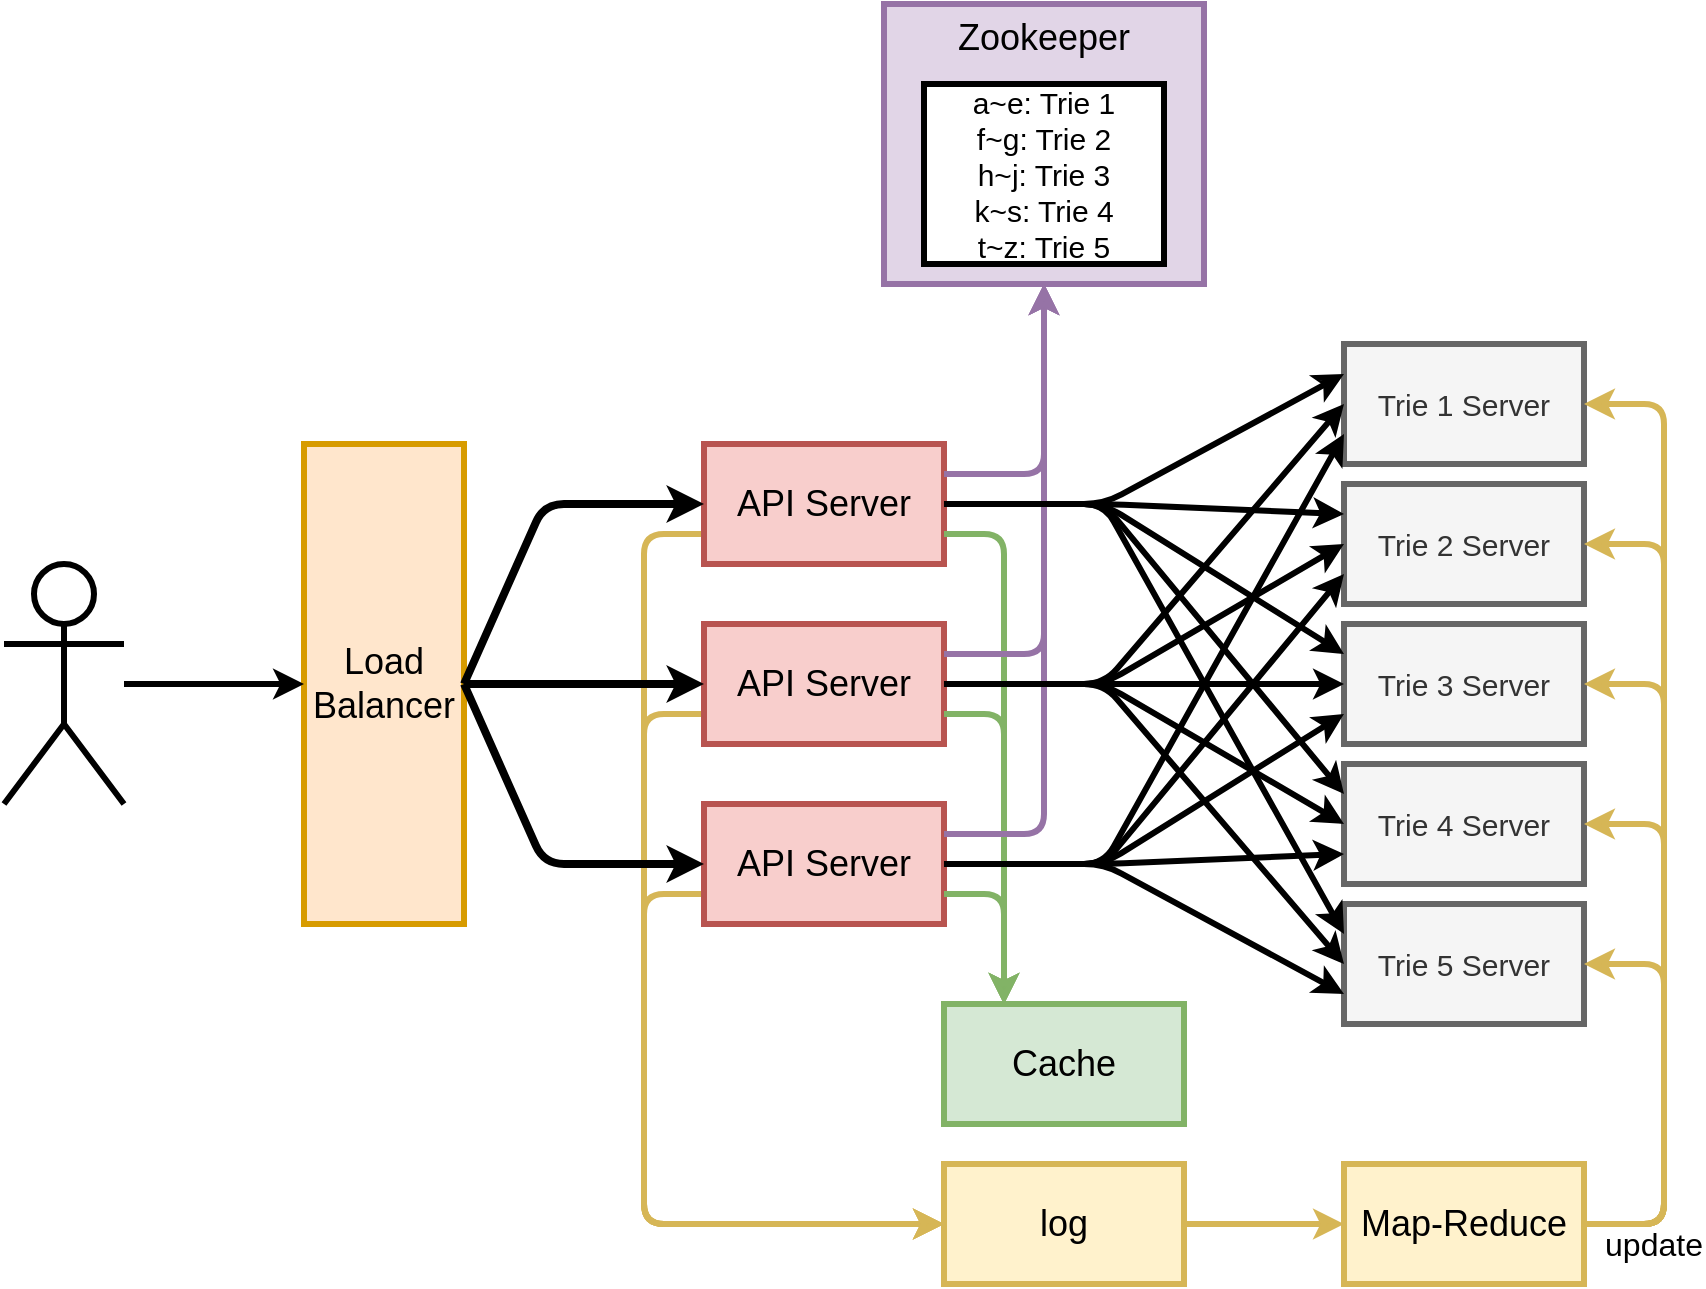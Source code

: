 <mxfile version="14.6.13" type="device"><diagram id="kO1mFo30EawjcTNp5n3A" name="Page-1"><mxGraphModel dx="1547" dy="681" grid="1" gridSize="10" guides="1" tooltips="1" connect="1" arrows="1" fold="1" page="1" pageScale="1" pageWidth="1200" pageHeight="3020" math="0" shadow="0"><root><mxCell id="0"/><mxCell id="1" parent="0"/><mxCell id="PphMqqYsMNp1XS0Nj9kq-41" value="" style="endArrow=classic;html=1;strokeWidth=3;exitX=0;exitY=0.75;exitDx=0;exitDy=0;entryX=0;entryY=0.5;entryDx=0;entryDy=0;fillColor=#fff2cc;strokeColor=#d6b656;" edge="1" parent="1" source="PphMqqYsMNp1XS0Nj9kq-4" target="PphMqqYsMNp1XS0Nj9kq-39"><mxGeometry width="50" height="50" relative="1" as="geometry"><mxPoint x="570" y="760" as="sourcePoint"/><mxPoint x="620" y="710" as="targetPoint"/><Array as="points"><mxPoint x="410" y="535"/><mxPoint x="410" y="790"/></Array></mxGeometry></mxCell><mxCell id="PphMqqYsMNp1XS0Nj9kq-42" value="" style="endArrow=classic;html=1;strokeWidth=3;exitX=0;exitY=0.75;exitDx=0;exitDy=0;entryX=0;entryY=0.5;entryDx=0;entryDy=0;fillColor=#fff2cc;strokeColor=#d6b656;" edge="1" parent="1" source="PphMqqYsMNp1XS0Nj9kq-5" target="PphMqqYsMNp1XS0Nj9kq-39"><mxGeometry width="50" height="50" relative="1" as="geometry"><mxPoint x="570" y="760" as="sourcePoint"/><mxPoint x="620" y="710" as="targetPoint"/><Array as="points"><mxPoint x="410" y="625"/><mxPoint x="410" y="790"/></Array></mxGeometry></mxCell><mxCell id="PphMqqYsMNp1XS0Nj9kq-40" value="" style="endArrow=classic;html=1;strokeWidth=3;exitX=0;exitY=0.75;exitDx=0;exitDy=0;entryX=0;entryY=0.5;entryDx=0;entryDy=0;fillColor=#fff2cc;strokeColor=#d6b656;" edge="1" parent="1" source="PphMqqYsMNp1XS0Nj9kq-3" target="PphMqqYsMNp1XS0Nj9kq-39"><mxGeometry width="50" height="50" relative="1" as="geometry"><mxPoint x="570" y="760" as="sourcePoint"/><mxPoint x="620" y="710" as="targetPoint"/><Array as="points"><mxPoint x="410" y="445"/><mxPoint x="410" y="790"/></Array></mxGeometry></mxCell><mxCell id="PphMqqYsMNp1XS0Nj9kq-1" value="" style="shape=umlActor;verticalLabelPosition=bottom;verticalAlign=top;html=1;outlineConnect=0;strokeWidth=3;" vertex="1" parent="1"><mxGeometry x="90" y="460" width="60" height="120" as="geometry"/></mxCell><mxCell id="PphMqqYsMNp1XS0Nj9kq-2" value="&lt;font style=&quot;font-size: 18px&quot;&gt;Load&lt;br&gt;Balancer&lt;/font&gt;" style="rounded=0;whiteSpace=wrap;html=1;strokeWidth=3;fillColor=#ffe6cc;strokeColor=#d79b00;" vertex="1" parent="1"><mxGeometry x="240" y="400" width="80" height="240" as="geometry"/></mxCell><mxCell id="PphMqqYsMNp1XS0Nj9kq-3" value="&lt;font style=&quot;font-size: 18px&quot;&gt;API Server&lt;/font&gt;" style="rounded=0;whiteSpace=wrap;html=1;strokeWidth=3;fillColor=#f8cecc;strokeColor=#b85450;" vertex="1" parent="1"><mxGeometry x="440" y="400" width="120" height="60" as="geometry"/></mxCell><mxCell id="PphMqqYsMNp1XS0Nj9kq-4" value="&lt;font style=&quot;font-size: 18px&quot;&gt;API Server&lt;/font&gt;" style="rounded=0;whiteSpace=wrap;html=1;strokeWidth=3;fillColor=#f8cecc;strokeColor=#b85450;" vertex="1" parent="1"><mxGeometry x="440" y="490" width="120" height="60" as="geometry"/></mxCell><mxCell id="PphMqqYsMNp1XS0Nj9kq-5" value="&lt;font style=&quot;font-size: 18px&quot;&gt;API Server&lt;/font&gt;" style="rounded=0;whiteSpace=wrap;html=1;strokeWidth=3;fillColor=#f8cecc;strokeColor=#b85450;" vertex="1" parent="1"><mxGeometry x="440" y="580" width="120" height="60" as="geometry"/></mxCell><mxCell id="PphMqqYsMNp1XS0Nj9kq-6" value="" style="endArrow=classic;html=1;strokeWidth=3;entryX=0;entryY=0.5;entryDx=0;entryDy=0;" edge="1" parent="1" target="PphMqqYsMNp1XS0Nj9kq-2"><mxGeometry width="50" height="50" relative="1" as="geometry"><mxPoint x="150" y="520" as="sourcePoint"/><mxPoint x="620" y="540" as="targetPoint"/></mxGeometry></mxCell><mxCell id="PphMqqYsMNp1XS0Nj9kq-7" value="" style="endArrow=classic;html=1;strokeWidth=4;exitX=1;exitY=0.5;exitDx=0;exitDy=0;entryX=0;entryY=0.5;entryDx=0;entryDy=0;" edge="1" parent="1" source="PphMqqYsMNp1XS0Nj9kq-2" target="PphMqqYsMNp1XS0Nj9kq-3"><mxGeometry width="50" height="50" relative="1" as="geometry"><mxPoint x="570" y="590" as="sourcePoint"/><mxPoint x="620" y="540" as="targetPoint"/><Array as="points"><mxPoint x="360" y="430"/></Array></mxGeometry></mxCell><mxCell id="PphMqqYsMNp1XS0Nj9kq-8" value="" style="endArrow=classic;html=1;strokeWidth=4;exitX=1;exitY=0.5;exitDx=0;exitDy=0;entryX=0;entryY=0.5;entryDx=0;entryDy=0;" edge="1" parent="1" source="PphMqqYsMNp1XS0Nj9kq-2" target="PphMqqYsMNp1XS0Nj9kq-4"><mxGeometry width="50" height="50" relative="1" as="geometry"><mxPoint x="350" y="540" as="sourcePoint"/><mxPoint x="400" y="490" as="targetPoint"/></mxGeometry></mxCell><mxCell id="PphMqqYsMNp1XS0Nj9kq-9" value="" style="endArrow=classic;html=1;strokeWidth=4;exitX=1;exitY=0.5;exitDx=0;exitDy=0;entryX=0;entryY=0.5;entryDx=0;entryDy=0;" edge="1" parent="1" source="PphMqqYsMNp1XS0Nj9kq-2" target="PphMqqYsMNp1XS0Nj9kq-5"><mxGeometry width="50" height="50" relative="1" as="geometry"><mxPoint x="570" y="590" as="sourcePoint"/><mxPoint x="620" y="540" as="targetPoint"/><Array as="points"><mxPoint x="360" y="610"/></Array></mxGeometry></mxCell><mxCell id="PphMqqYsMNp1XS0Nj9kq-10" value="&lt;font style=&quot;font-size: 18px&quot;&gt;Zookeeper&lt;/font&gt;" style="rounded=0;whiteSpace=wrap;html=1;strokeWidth=3;verticalAlign=top;fillColor=#e1d5e7;strokeColor=#9673a6;" vertex="1" parent="1"><mxGeometry x="530" y="180" width="160" height="140" as="geometry"/></mxCell><mxCell id="PphMqqYsMNp1XS0Nj9kq-11" value="&lt;font style=&quot;font-size: 18px&quot;&gt;Cache&lt;/font&gt;" style="rounded=0;whiteSpace=wrap;html=1;strokeWidth=3;fillColor=#d5e8d4;strokeColor=#82b366;" vertex="1" parent="1"><mxGeometry x="560" y="680" width="120" height="60" as="geometry"/></mxCell><mxCell id="PphMqqYsMNp1XS0Nj9kq-12" value="&lt;font style=&quot;font-size: 15px&quot;&gt;Trie 1 Server&lt;/font&gt;" style="rounded=0;whiteSpace=wrap;html=1;strokeWidth=3;fillColor=#f5f5f5;strokeColor=#666666;fontColor=#333333;" vertex="1" parent="1"><mxGeometry x="760" y="350" width="120" height="60" as="geometry"/></mxCell><mxCell id="PphMqqYsMNp1XS0Nj9kq-13" value="&lt;font style=&quot;font-size: 15px&quot;&gt;Trie 2 Server&lt;/font&gt;" style="rounded=0;whiteSpace=wrap;html=1;strokeWidth=3;fillColor=#f5f5f5;strokeColor=#666666;fontColor=#333333;" vertex="1" parent="1"><mxGeometry x="760" y="420" width="120" height="60" as="geometry"/></mxCell><mxCell id="PphMqqYsMNp1XS0Nj9kq-14" value="&lt;font style=&quot;font-size: 15px&quot;&gt;Trie 3 Server&lt;/font&gt;" style="rounded=0;whiteSpace=wrap;html=1;strokeWidth=3;fillColor=#f5f5f5;strokeColor=#666666;fontColor=#333333;" vertex="1" parent="1"><mxGeometry x="760" y="490" width="120" height="60" as="geometry"/></mxCell><mxCell id="PphMqqYsMNp1XS0Nj9kq-15" value="&lt;font style=&quot;font-size: 15px&quot;&gt;Trie 4 Server&lt;/font&gt;" style="rounded=0;whiteSpace=wrap;html=1;strokeWidth=3;fillColor=#f5f5f5;strokeColor=#666666;fontColor=#333333;" vertex="1" parent="1"><mxGeometry x="760" y="560" width="120" height="60" as="geometry"/></mxCell><mxCell id="PphMqqYsMNp1XS0Nj9kq-16" value="&lt;font style=&quot;font-size: 15px&quot;&gt;Trie 5 Server&lt;/font&gt;" style="rounded=0;whiteSpace=wrap;html=1;strokeWidth=3;fillColor=#f5f5f5;strokeColor=#666666;fontColor=#333333;" vertex="1" parent="1"><mxGeometry x="760" y="630" width="120" height="60" as="geometry"/></mxCell><mxCell id="PphMqqYsMNp1XS0Nj9kq-17" value="" style="endArrow=classic;html=1;strokeWidth=3;exitX=1;exitY=0.75;exitDx=0;exitDy=0;entryX=0.25;entryY=0;entryDx=0;entryDy=0;fillColor=#d5e8d4;strokeColor=#82b366;" edge="1" parent="1" source="PphMqqYsMNp1XS0Nj9kq-3" target="PphMqqYsMNp1XS0Nj9kq-11"><mxGeometry width="50" height="50" relative="1" as="geometry"><mxPoint x="570" y="570" as="sourcePoint"/><mxPoint x="620" y="520" as="targetPoint"/><Array as="points"><mxPoint x="590" y="445"/></Array></mxGeometry></mxCell><mxCell id="PphMqqYsMNp1XS0Nj9kq-18" value="" style="endArrow=classic;html=1;strokeWidth=3;exitX=1;exitY=0.75;exitDx=0;exitDy=0;fillColor=#d5e8d4;strokeColor=#82b366;entryX=0.25;entryY=0;entryDx=0;entryDy=0;" edge="1" parent="1" source="PphMqqYsMNp1XS0Nj9kq-4" target="PphMqqYsMNp1XS0Nj9kq-11"><mxGeometry width="50" height="50" relative="1" as="geometry"><mxPoint x="570" y="455" as="sourcePoint"/><mxPoint x="630" y="660" as="targetPoint"/><Array as="points"><mxPoint x="590" y="535"/></Array></mxGeometry></mxCell><mxCell id="PphMqqYsMNp1XS0Nj9kq-19" value="" style="endArrow=classic;html=1;strokeWidth=3;exitX=1;exitY=0.75;exitDx=0;exitDy=0;entryX=0.25;entryY=0;entryDx=0;entryDy=0;fillColor=#d5e8d4;strokeColor=#82b366;" edge="1" parent="1" source="PphMqqYsMNp1XS0Nj9kq-5" target="PphMqqYsMNp1XS0Nj9kq-11"><mxGeometry width="50" height="50" relative="1" as="geometry"><mxPoint x="570" y="570" as="sourcePoint"/><mxPoint x="620" y="520" as="targetPoint"/><Array as="points"><mxPoint x="590" y="625"/></Array></mxGeometry></mxCell><mxCell id="PphMqqYsMNp1XS0Nj9kq-20" value="" style="endArrow=classic;html=1;strokeWidth=3;entryX=0.5;entryY=1;entryDx=0;entryDy=0;exitX=1;exitY=0.25;exitDx=0;exitDy=0;fillColor=#e1d5e7;strokeColor=#9673a6;" edge="1" parent="1" source="PphMqqYsMNp1XS0Nj9kq-3" target="PphMqqYsMNp1XS0Nj9kq-10"><mxGeometry width="50" height="50" relative="1" as="geometry"><mxPoint x="620" y="410" as="sourcePoint"/><mxPoint x="620" y="510" as="targetPoint"/><Array as="points"><mxPoint x="610" y="415"/></Array></mxGeometry></mxCell><mxCell id="PphMqqYsMNp1XS0Nj9kq-21" value="" style="endArrow=classic;html=1;strokeWidth=3;exitX=1;exitY=0.25;exitDx=0;exitDy=0;entryX=0.5;entryY=1;entryDx=0;entryDy=0;fillColor=#e1d5e7;strokeColor=#9673a6;" edge="1" parent="1" source="PphMqqYsMNp1XS0Nj9kq-4" target="PphMqqYsMNp1XS0Nj9kq-10"><mxGeometry width="50" height="50" relative="1" as="geometry"><mxPoint x="570" y="560" as="sourcePoint"/><mxPoint x="620" y="510" as="targetPoint"/><Array as="points"><mxPoint x="610" y="505"/></Array></mxGeometry></mxCell><mxCell id="PphMqqYsMNp1XS0Nj9kq-22" value="" style="endArrow=classic;html=1;strokeWidth=3;entryX=0.5;entryY=1;entryDx=0;entryDy=0;exitX=1;exitY=0.25;exitDx=0;exitDy=0;fillColor=#e1d5e7;strokeColor=#9673a6;" edge="1" parent="1" source="PphMqqYsMNp1XS0Nj9kq-5" target="PphMqqYsMNp1XS0Nj9kq-10"><mxGeometry width="50" height="50" relative="1" as="geometry"><mxPoint x="570" y="560" as="sourcePoint"/><mxPoint x="620" y="510" as="targetPoint"/><Array as="points"><mxPoint x="610" y="595"/></Array></mxGeometry></mxCell><mxCell id="PphMqqYsMNp1XS0Nj9kq-23" value="&lt;font style=&quot;font-size: 15px&quot;&gt;a~e: Trie 1&lt;br&gt;f~g: Trie 2&lt;br&gt;h~j: Trie 3&lt;br&gt;k~s: Trie 4&lt;br&gt;t~z: Trie 5&lt;/font&gt;" style="rounded=0;whiteSpace=wrap;html=1;strokeWidth=3;" vertex="1" parent="1"><mxGeometry x="550" y="220" width="120" height="90" as="geometry"/></mxCell><mxCell id="PphMqqYsMNp1XS0Nj9kq-24" value="" style="endArrow=classic;html=1;strokeWidth=3;exitX=1;exitY=0.5;exitDx=0;exitDy=0;entryX=0;entryY=0.25;entryDx=0;entryDy=0;" edge="1" parent="1" source="PphMqqYsMNp1XS0Nj9kq-3" target="PphMqqYsMNp1XS0Nj9kq-12"><mxGeometry width="50" height="50" relative="1" as="geometry"><mxPoint x="570" y="500" as="sourcePoint"/><mxPoint x="620" y="450" as="targetPoint"/><Array as="points"><mxPoint x="640" y="430"/></Array></mxGeometry></mxCell><mxCell id="PphMqqYsMNp1XS0Nj9kq-25" value="" style="endArrow=classic;html=1;strokeWidth=3;exitX=1;exitY=0.5;exitDx=0;exitDy=0;entryX=0;entryY=0.25;entryDx=0;entryDy=0;" edge="1" parent="1" source="PphMqqYsMNp1XS0Nj9kq-3" target="PphMqqYsMNp1XS0Nj9kq-13"><mxGeometry width="50" height="50" relative="1" as="geometry"><mxPoint x="570" y="440" as="sourcePoint"/><mxPoint x="770" y="390" as="targetPoint"/><Array as="points"><mxPoint x="640" y="430"/></Array></mxGeometry></mxCell><mxCell id="PphMqqYsMNp1XS0Nj9kq-26" value="" style="endArrow=classic;html=1;strokeWidth=3;exitX=1;exitY=0.5;exitDx=0;exitDy=0;entryX=0;entryY=0.25;entryDx=0;entryDy=0;" edge="1" parent="1" source="PphMqqYsMNp1XS0Nj9kq-3" target="PphMqqYsMNp1XS0Nj9kq-14"><mxGeometry width="50" height="50" relative="1" as="geometry"><mxPoint x="570" y="500" as="sourcePoint"/><mxPoint x="620" y="450" as="targetPoint"/><Array as="points"><mxPoint x="640" y="430"/></Array></mxGeometry></mxCell><mxCell id="PphMqqYsMNp1XS0Nj9kq-27" value="" style="endArrow=classic;html=1;strokeWidth=3;entryX=0;entryY=0.25;entryDx=0;entryDy=0;exitX=1;exitY=0.5;exitDx=0;exitDy=0;" edge="1" parent="1" source="PphMqqYsMNp1XS0Nj9kq-3" target="PphMqqYsMNp1XS0Nj9kq-15"><mxGeometry width="50" height="50" relative="1" as="geometry"><mxPoint x="570" y="500" as="sourcePoint"/><mxPoint x="620" y="450" as="targetPoint"/><Array as="points"><mxPoint x="640" y="430"/></Array></mxGeometry></mxCell><mxCell id="PphMqqYsMNp1XS0Nj9kq-28" value="" style="endArrow=classic;html=1;strokeWidth=3;exitX=1;exitY=0.5;exitDx=0;exitDy=0;entryX=0;entryY=0.25;entryDx=0;entryDy=0;" edge="1" parent="1" source="PphMqqYsMNp1XS0Nj9kq-3" target="PphMqqYsMNp1XS0Nj9kq-16"><mxGeometry width="50" height="50" relative="1" as="geometry"><mxPoint x="570" y="500" as="sourcePoint"/><mxPoint x="620" y="450" as="targetPoint"/><Array as="points"><mxPoint x="640" y="430"/></Array></mxGeometry></mxCell><mxCell id="PphMqqYsMNp1XS0Nj9kq-29" value="" style="endArrow=classic;html=1;strokeWidth=3;exitX=1;exitY=0.5;exitDx=0;exitDy=0;" edge="1" parent="1" source="PphMqqYsMNp1XS0Nj9kq-4"><mxGeometry width="50" height="50" relative="1" as="geometry"><mxPoint x="570" y="500" as="sourcePoint"/><mxPoint x="760" y="380" as="targetPoint"/><Array as="points"><mxPoint x="640" y="520"/></Array></mxGeometry></mxCell><mxCell id="PphMqqYsMNp1XS0Nj9kq-30" value="" style="endArrow=classic;html=1;strokeWidth=3;entryX=0;entryY=0.5;entryDx=0;entryDy=0;exitX=1;exitY=0.5;exitDx=0;exitDy=0;" edge="1" parent="1" source="PphMqqYsMNp1XS0Nj9kq-4" target="PphMqqYsMNp1XS0Nj9kq-13"><mxGeometry width="50" height="50" relative="1" as="geometry"><mxPoint x="570" y="500" as="sourcePoint"/><mxPoint x="620" y="450" as="targetPoint"/><Array as="points"><mxPoint x="640" y="520"/></Array></mxGeometry></mxCell><mxCell id="PphMqqYsMNp1XS0Nj9kq-31" value="" style="endArrow=classic;html=1;strokeWidth=3;entryX=0;entryY=0.5;entryDx=0;entryDy=0;exitX=1;exitY=0.5;exitDx=0;exitDy=0;" edge="1" parent="1" source="PphMqqYsMNp1XS0Nj9kq-4" target="PphMqqYsMNp1XS0Nj9kq-14"><mxGeometry width="50" height="50" relative="1" as="geometry"><mxPoint x="570" y="500" as="sourcePoint"/><mxPoint x="620" y="450" as="targetPoint"/></mxGeometry></mxCell><mxCell id="PphMqqYsMNp1XS0Nj9kq-32" value="" style="endArrow=classic;html=1;strokeWidth=3;entryX=0;entryY=0.5;entryDx=0;entryDy=0;exitX=1;exitY=0.5;exitDx=0;exitDy=0;" edge="1" parent="1" source="PphMqqYsMNp1XS0Nj9kq-4" target="PphMqqYsMNp1XS0Nj9kq-15"><mxGeometry width="50" height="50" relative="1" as="geometry"><mxPoint x="570" y="500" as="sourcePoint"/><mxPoint x="620" y="450" as="targetPoint"/><Array as="points"><mxPoint x="640" y="520"/></Array></mxGeometry></mxCell><mxCell id="PphMqqYsMNp1XS0Nj9kq-33" value="" style="endArrow=classic;html=1;strokeWidth=3;entryX=0;entryY=0.5;entryDx=0;entryDy=0;exitX=1;exitY=0.5;exitDx=0;exitDy=0;" edge="1" parent="1" source="PphMqqYsMNp1XS0Nj9kq-4" target="PphMqqYsMNp1XS0Nj9kq-16"><mxGeometry width="50" height="50" relative="1" as="geometry"><mxPoint x="570" y="500" as="sourcePoint"/><mxPoint x="620" y="450" as="targetPoint"/><Array as="points"><mxPoint x="640" y="520"/></Array></mxGeometry></mxCell><mxCell id="PphMqqYsMNp1XS0Nj9kq-34" value="" style="endArrow=classic;html=1;strokeWidth=3;entryX=0;entryY=0.75;entryDx=0;entryDy=0;exitX=1;exitY=0.5;exitDx=0;exitDy=0;" edge="1" parent="1" source="PphMqqYsMNp1XS0Nj9kq-5" target="PphMqqYsMNp1XS0Nj9kq-12"><mxGeometry width="50" height="50" relative="1" as="geometry"><mxPoint x="570" y="500" as="sourcePoint"/><mxPoint x="620" y="450" as="targetPoint"/><Array as="points"><mxPoint x="640" y="610"/></Array></mxGeometry></mxCell><mxCell id="PphMqqYsMNp1XS0Nj9kq-35" value="" style="endArrow=classic;html=1;strokeWidth=3;entryX=0;entryY=0.75;entryDx=0;entryDy=0;exitX=1;exitY=0.5;exitDx=0;exitDy=0;" edge="1" parent="1" source="PphMqqYsMNp1XS0Nj9kq-5" target="PphMqqYsMNp1XS0Nj9kq-13"><mxGeometry width="50" height="50" relative="1" as="geometry"><mxPoint x="570" y="500" as="sourcePoint"/><mxPoint x="620" y="450" as="targetPoint"/><Array as="points"><mxPoint x="640" y="610"/></Array></mxGeometry></mxCell><mxCell id="PphMqqYsMNp1XS0Nj9kq-36" value="" style="endArrow=classic;html=1;strokeWidth=3;entryX=0;entryY=0.75;entryDx=0;entryDy=0;exitX=1;exitY=0.5;exitDx=0;exitDy=0;" edge="1" parent="1" source="PphMqqYsMNp1XS0Nj9kq-5" target="PphMqqYsMNp1XS0Nj9kq-14"><mxGeometry width="50" height="50" relative="1" as="geometry"><mxPoint x="570" y="500" as="sourcePoint"/><mxPoint x="620" y="450" as="targetPoint"/><Array as="points"><mxPoint x="640" y="610"/></Array></mxGeometry></mxCell><mxCell id="PphMqqYsMNp1XS0Nj9kq-37" value="" style="endArrow=classic;html=1;strokeWidth=3;exitX=1;exitY=0.5;exitDx=0;exitDy=0;entryX=0;entryY=0.75;entryDx=0;entryDy=0;" edge="1" parent="1" source="PphMqqYsMNp1XS0Nj9kq-5" target="PphMqqYsMNp1XS0Nj9kq-15"><mxGeometry width="50" height="50" relative="1" as="geometry"><mxPoint x="570" y="500" as="sourcePoint"/><mxPoint x="620" y="450" as="targetPoint"/><Array as="points"><mxPoint x="640" y="610"/></Array></mxGeometry></mxCell><mxCell id="PphMqqYsMNp1XS0Nj9kq-38" value="" style="endArrow=classic;html=1;strokeWidth=3;entryX=0;entryY=0.75;entryDx=0;entryDy=0;exitX=1;exitY=0.5;exitDx=0;exitDy=0;" edge="1" parent="1" source="PphMqqYsMNp1XS0Nj9kq-5" target="PphMqqYsMNp1XS0Nj9kq-16"><mxGeometry width="50" height="50" relative="1" as="geometry"><mxPoint x="570" y="500" as="sourcePoint"/><mxPoint x="620" y="450" as="targetPoint"/><Array as="points"><mxPoint x="640" y="610"/></Array></mxGeometry></mxCell><mxCell id="PphMqqYsMNp1XS0Nj9kq-39" value="&lt;font style=&quot;font-size: 18px&quot;&gt;log&lt;/font&gt;" style="rounded=0;whiteSpace=wrap;html=1;strokeWidth=3;fillColor=#fff2cc;strokeColor=#d6b656;" vertex="1" parent="1"><mxGeometry x="560" y="760" width="120" height="60" as="geometry"/></mxCell><mxCell id="PphMqqYsMNp1XS0Nj9kq-43" value="&lt;font style=&quot;font-size: 18px&quot;&gt;Map-Reduce&lt;/font&gt;" style="rounded=0;whiteSpace=wrap;html=1;strokeWidth=3;fillColor=#fff2cc;strokeColor=#d6b656;" vertex="1" parent="1"><mxGeometry x="760" y="760" width="120" height="60" as="geometry"/></mxCell><mxCell id="PphMqqYsMNp1XS0Nj9kq-44" value="" style="endArrow=classic;html=1;strokeWidth=3;entryX=0;entryY=0.5;entryDx=0;entryDy=0;exitX=1;exitY=0.5;exitDx=0;exitDy=0;fillColor=#fff2cc;strokeColor=#d6b656;" edge="1" parent="1" source="PphMqqYsMNp1XS0Nj9kq-39" target="PphMqqYsMNp1XS0Nj9kq-43"><mxGeometry width="50" height="50" relative="1" as="geometry"><mxPoint x="570" y="550" as="sourcePoint"/><mxPoint x="620" y="500" as="targetPoint"/></mxGeometry></mxCell><mxCell id="PphMqqYsMNp1XS0Nj9kq-45" value="" style="endArrow=classic;html=1;strokeWidth=3;exitX=1;exitY=0.5;exitDx=0;exitDy=0;entryX=1;entryY=0.5;entryDx=0;entryDy=0;fillColor=#fff2cc;strokeColor=#d6b656;" edge="1" parent="1" source="PphMqqYsMNp1XS0Nj9kq-43" target="PphMqqYsMNp1XS0Nj9kq-12"><mxGeometry width="50" height="50" relative="1" as="geometry"><mxPoint x="570" y="550" as="sourcePoint"/><mxPoint x="620" y="500" as="targetPoint"/><Array as="points"><mxPoint x="920" y="790"/><mxPoint x="920" y="380"/></Array></mxGeometry></mxCell><mxCell id="PphMqqYsMNp1XS0Nj9kq-46" value="" style="endArrow=classic;html=1;strokeWidth=3;entryX=1;entryY=0.5;entryDx=0;entryDy=0;exitX=1;exitY=0.5;exitDx=0;exitDy=0;fillColor=#fff2cc;strokeColor=#d6b656;" edge="1" parent="1" source="PphMqqYsMNp1XS0Nj9kq-43" target="PphMqqYsMNp1XS0Nj9kq-13"><mxGeometry width="50" height="50" relative="1" as="geometry"><mxPoint x="570" y="550" as="sourcePoint"/><mxPoint x="620" y="500" as="targetPoint"/><Array as="points"><mxPoint x="920" y="790"/><mxPoint x="920" y="450"/></Array></mxGeometry></mxCell><mxCell id="PphMqqYsMNp1XS0Nj9kq-47" value="" style="endArrow=classic;html=1;strokeWidth=3;entryX=1;entryY=0.5;entryDx=0;entryDy=0;exitX=1;exitY=0.5;exitDx=0;exitDy=0;fillColor=#fff2cc;strokeColor=#d6b656;" edge="1" parent="1" source="PphMqqYsMNp1XS0Nj9kq-43" target="PphMqqYsMNp1XS0Nj9kq-14"><mxGeometry width="50" height="50" relative="1" as="geometry"><mxPoint x="570" y="550" as="sourcePoint"/><mxPoint x="620" y="500" as="targetPoint"/><Array as="points"><mxPoint x="920" y="790"/><mxPoint x="920" y="520"/></Array></mxGeometry></mxCell><mxCell id="PphMqqYsMNp1XS0Nj9kq-48" value="" style="endArrow=classic;html=1;strokeWidth=3;exitX=1;exitY=0.5;exitDx=0;exitDy=0;entryX=1;entryY=0.5;entryDx=0;entryDy=0;fillColor=#fff2cc;strokeColor=#d6b656;" edge="1" parent="1" source="PphMqqYsMNp1XS0Nj9kq-43" target="PphMqqYsMNp1XS0Nj9kq-15"><mxGeometry width="50" height="50" relative="1" as="geometry"><mxPoint x="570" y="550" as="sourcePoint"/><mxPoint x="620" y="500" as="targetPoint"/><Array as="points"><mxPoint x="920" y="790"/><mxPoint x="920" y="590"/></Array></mxGeometry></mxCell><mxCell id="PphMqqYsMNp1XS0Nj9kq-49" value="" style="endArrow=classic;html=1;strokeWidth=3;exitX=1;exitY=0.5;exitDx=0;exitDy=0;entryX=1;entryY=0.5;entryDx=0;entryDy=0;fillColor=#fff2cc;strokeColor=#d6b656;" edge="1" parent="1" source="PphMqqYsMNp1XS0Nj9kq-43" target="PphMqqYsMNp1XS0Nj9kq-16"><mxGeometry width="50" height="50" relative="1" as="geometry"><mxPoint x="570" y="550" as="sourcePoint"/><mxPoint x="620" y="500" as="targetPoint"/><Array as="points"><mxPoint x="920" y="790"/><mxPoint x="920" y="660"/></Array></mxGeometry></mxCell><mxCell id="PphMqqYsMNp1XS0Nj9kq-50" value="&lt;font style=&quot;font-size: 16px&quot;&gt;update&lt;/font&gt;" style="text;html=1;strokeColor=none;fillColor=none;align=center;verticalAlign=middle;whiteSpace=wrap;rounded=0;" vertex="1" parent="1"><mxGeometry x="890" y="790" width="50" height="20" as="geometry"/></mxCell></root></mxGraphModel></diagram></mxfile>